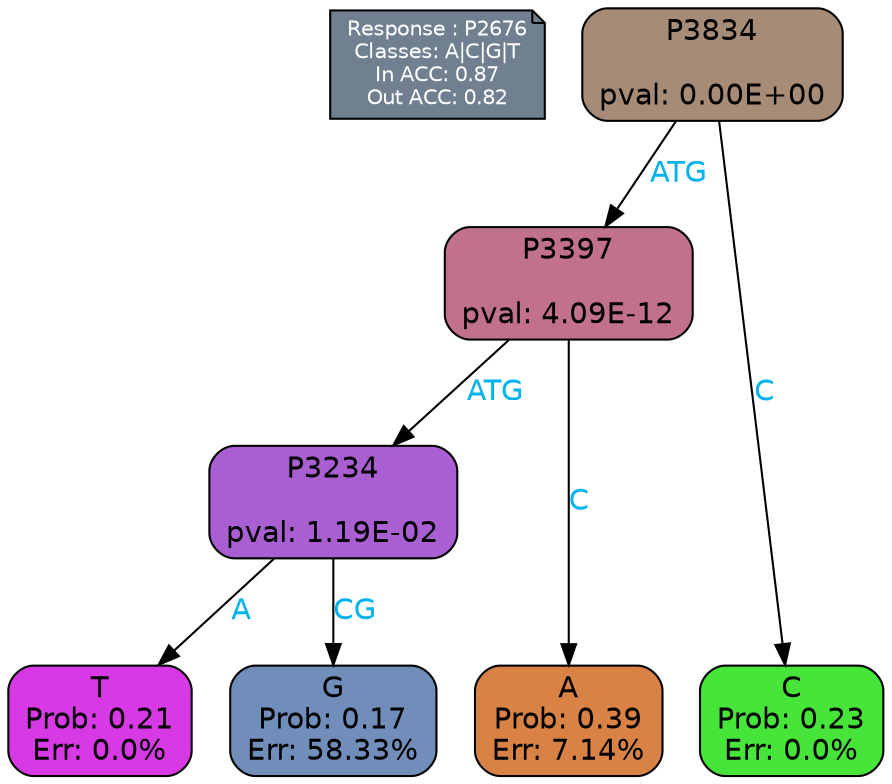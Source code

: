 digraph Tree {
node [shape=box, style="filled, rounded", color="black", fontname=helvetica] ;
graph [ranksep=equally, splines=polylines, bgcolor=transparent, dpi=600] ;
edge [fontname=helvetica] ;
LEGEND [label="Response : P2676
Classes: A|C|G|T
In ACC: 0.87
Out ACC: 0.82
",shape=note,align=left,style=filled,fillcolor="slategray",fontcolor="white",fontsize=10];1 [label="P3834

pval: 0.00E+00", fillcolor="#a68b77"] ;
2 [label="P3397

pval: 4.09E-12", fillcolor="#c1718a"] ;
3 [label="P3234

pval: 1.19E-02", fillcolor="#a95ed1"] ;
4 [label="T
Prob: 0.21
Err: 0.0%", fillcolor="#d739e5"] ;
5 [label="G
Prob: 0.17
Err: 58.33%", fillcolor="#718dba"] ;
6 [label="A
Prob: 0.39
Err: 7.14%", fillcolor="#d88345"] ;
7 [label="C
Prob: 0.23
Err: 0.0%", fillcolor="#47e539"] ;
1 -> 2 [label="ATG",fontcolor=deepskyblue2] ;
1 -> 7 [label="C",fontcolor=deepskyblue2] ;
2 -> 3 [label="ATG",fontcolor=deepskyblue2] ;
2 -> 6 [label="C",fontcolor=deepskyblue2] ;
3 -> 4 [label="A",fontcolor=deepskyblue2] ;
3 -> 5 [label="CG",fontcolor=deepskyblue2] ;
{rank = same; 4;5;6;7;}{rank = same; LEGEND;1;}}